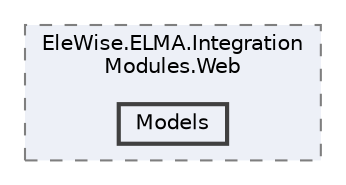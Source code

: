 digraph "Web/Modules/EleWise.ELMA.IntegrationModules.Web/Models"
{
 // LATEX_PDF_SIZE
  bgcolor="transparent";
  edge [fontname=Helvetica,fontsize=10,labelfontname=Helvetica,labelfontsize=10];
  node [fontname=Helvetica,fontsize=10,shape=box,height=0.2,width=0.4];
  compound=true
  subgraph clusterdir_1e3830e006b1a468bda01903d10ac7fb {
    graph [ bgcolor="#edf0f7", pencolor="grey50", label="EleWise.ELMA.Integration\lModules.Web", fontname=Helvetica,fontsize=10 style="filled,dashed", URL="dir_1e3830e006b1a468bda01903d10ac7fb.html",tooltip=""]
  dir_3326ef19a05a208df3d2a8d9fc495443 [label="Models", fillcolor="#edf0f7", color="grey25", style="filled,bold", URL="dir_3326ef19a05a208df3d2a8d9fc495443.html",tooltip=""];
  }
}
